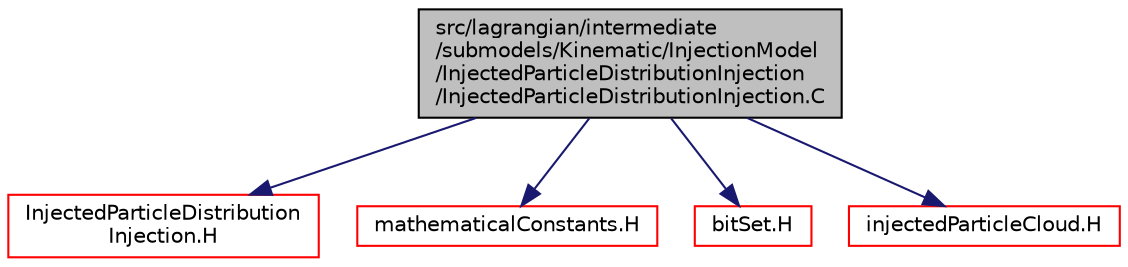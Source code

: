 digraph "src/lagrangian/intermediate/submodels/Kinematic/InjectionModel/InjectedParticleDistributionInjection/InjectedParticleDistributionInjection.C"
{
  bgcolor="transparent";
  edge [fontname="Helvetica",fontsize="10",labelfontname="Helvetica",labelfontsize="10"];
  node [fontname="Helvetica",fontsize="10",shape=record];
  Node1 [label="src/lagrangian/intermediate\l/submodels/Kinematic/InjectionModel\l/InjectedParticleDistributionInjection\l/InjectedParticleDistributionInjection.C",height=0.2,width=0.4,color="black", fillcolor="grey75", style="filled" fontcolor="black"];
  Node1 -> Node2 [color="midnightblue",fontsize="10",style="solid",fontname="Helvetica"];
  Node2 [label="InjectedParticleDistribution\lInjection.H",height=0.2,width=0.4,color="red",URL="$InjectedParticleDistributionInjection_8H.html"];
  Node1 -> Node3 [color="midnightblue",fontsize="10",style="solid",fontname="Helvetica"];
  Node3 [label="mathematicalConstants.H",height=0.2,width=0.4,color="red",URL="$mathematicalConstants_8H.html"];
  Node1 -> Node4 [color="midnightblue",fontsize="10",style="solid",fontname="Helvetica"];
  Node4 [label="bitSet.H",height=0.2,width=0.4,color="red",URL="$bitSet_8H.html"];
  Node1 -> Node5 [color="midnightblue",fontsize="10",style="solid",fontname="Helvetica"];
  Node5 [label="injectedParticleCloud.H",height=0.2,width=0.4,color="red",URL="$injectedParticleCloud_8H.html"];
}
